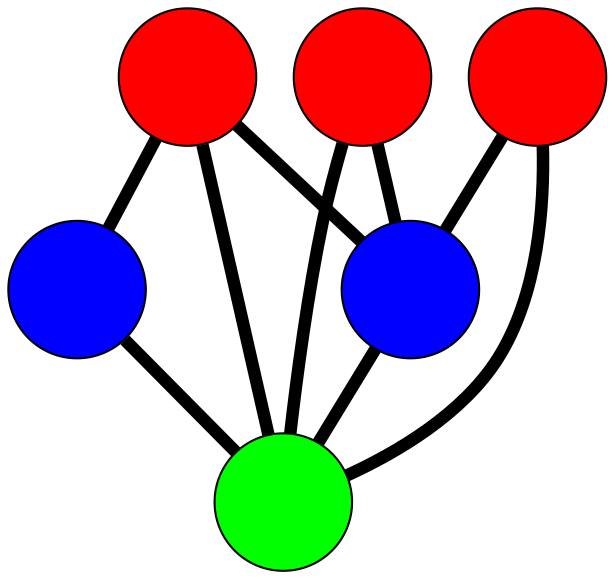 graph G {
	graph [bb="-97.79,-115.73,140.98,147.57",
		overlap=false,
		sep=0.0,
		splines=true
	];
	node [color=black,
		fixedsize=true,
		fontname="Latin Modern Math",
		fontsize=42,
		height=.92,
		label="\N",
		penwidth=1,
		shape=circle,
		width=.92
	];
	edge [color=black,
		penwidth=6,
		style=bold
	];
	0	 [fillcolor=red,
		height=0.91667,
		label="",
		pos="-64.79,37.002",
		style=filled,
		width=0.91667];
	3	 [fillcolor=blue,
		height=0.91667,
		label="",
		pos="-10.806,114.57",
		style=filled,
		width=0.91667];
	0 -- 3	 [pos="-45.909,64.132 -40.68,71.647 -35.002,79.805 -29.768,87.326"];
	4	 [fillcolor=blue,
		height=0.91667,
		label="",
		pos="14.875,-58.437",
		style=filled,
		width=0.91667];
	0 -- 4	 [pos="-43.441,11.426 -32.011,-2.2671 -17.972,-19.086 -6.5331,-32.79"];
	5	 [fillcolor=green,
		height=0.91667,
		label="",
		pos="14.698,15.57",
		style=filled,
		width=0.91667];
	0 -- 5	 [pos="-32.917,28.409 -27.734,27.011 -22.365,25.564 -17.182,24.166"];
	1	 [fillcolor=red,
		height=0.91667,
		label="",
		pos="-61.956,-82.731",
		style=filled,
		width=0.91667];
	1 -- 4	 [pos="-30.262,-72.709 -25.798,-71.298 -21.209,-69.847 -16.746,-68.436"];
	1 -- 5	 [pos="-41.615,-56.646 -30.527,-42.426 -16.841,-24.875 -5.7378,-10.636"];
	2	 [fillcolor=red,
		height=0.91667,
		label="",
		pos="107.98,-25.977",
		style=filled,
		width=0.91667];
	2 -- 4	 [pos="76.718,-36.876 66.892,-40.302 56.044,-44.084 46.212,-47.511"];
	2 -- 5	 [pos="77.694,-12.488 67.267,-7.8435 55.591,-2.6433 45.151,2.0068"];
	3 -- 5	 [pos="-2.526,82.429 0.35394,71.25 3.5822,58.718 6.4588,47.552"];
	4 -- 5	 [pos="14.795,-25.33 14.789,-22.712 14.783,-20.069 14.777,-17.453"];
}
